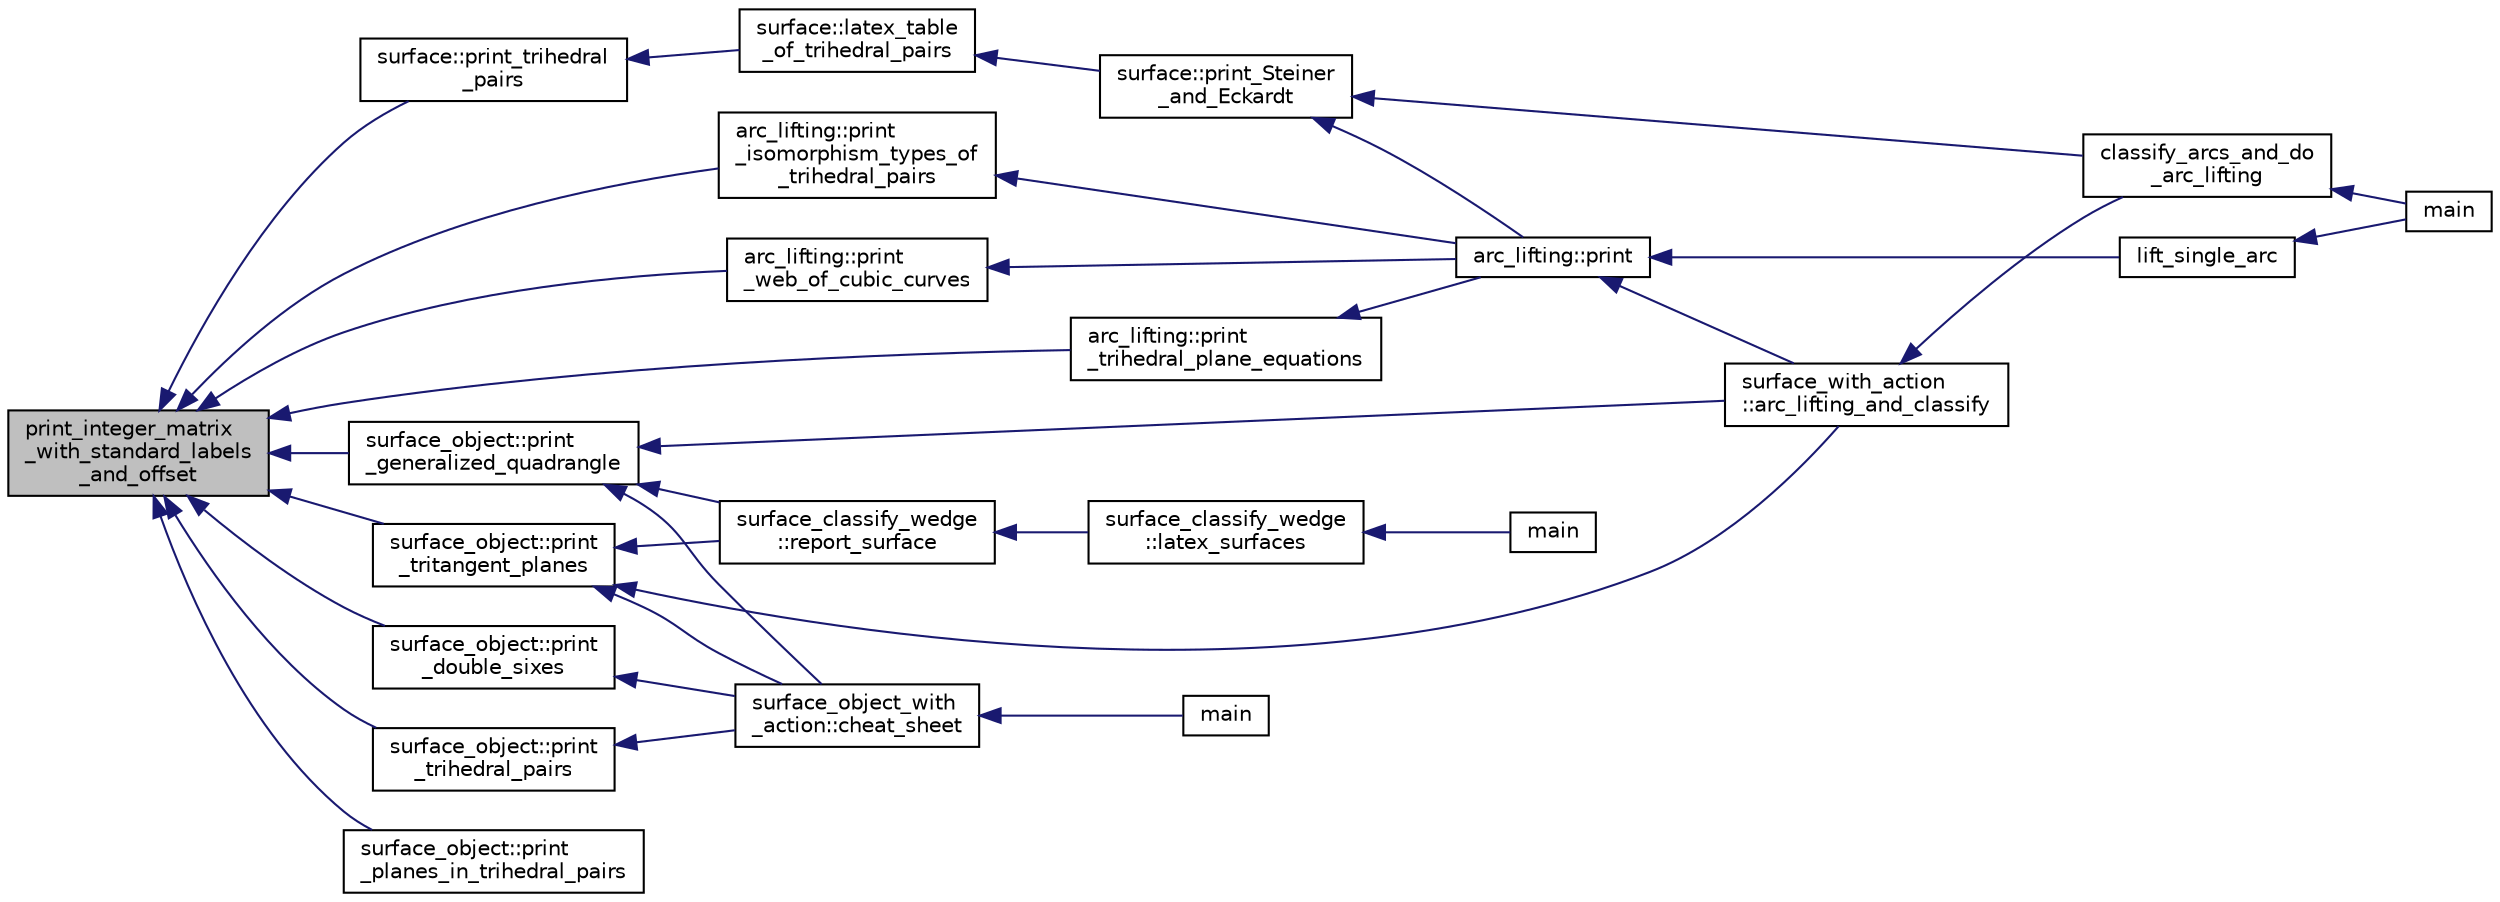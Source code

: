 digraph "print_integer_matrix_with_standard_labels_and_offset"
{
  edge [fontname="Helvetica",fontsize="10",labelfontname="Helvetica",labelfontsize="10"];
  node [fontname="Helvetica",fontsize="10",shape=record];
  rankdir="LR";
  Node6514 [label="print_integer_matrix\l_with_standard_labels\l_and_offset",height=0.2,width=0.4,color="black", fillcolor="grey75", style="filled", fontcolor="black"];
  Node6514 -> Node6515 [dir="back",color="midnightblue",fontsize="10",style="solid",fontname="Helvetica"];
  Node6515 [label="surface::print_trihedral\l_pairs",height=0.2,width=0.4,color="black", fillcolor="white", style="filled",URL="$d5/d88/classsurface.html#a3af89c1a0ce86c3d68b5683493c7d919"];
  Node6515 -> Node6516 [dir="back",color="midnightblue",fontsize="10",style="solid",fontname="Helvetica"];
  Node6516 [label="surface::latex_table\l_of_trihedral_pairs",height=0.2,width=0.4,color="black", fillcolor="white", style="filled",URL="$d5/d88/classsurface.html#a4bf576800eeba169776d5c199a836cd4"];
  Node6516 -> Node6517 [dir="back",color="midnightblue",fontsize="10",style="solid",fontname="Helvetica"];
  Node6517 [label="surface::print_Steiner\l_and_Eckardt",height=0.2,width=0.4,color="black", fillcolor="white", style="filled",URL="$d5/d88/classsurface.html#ab67446d49aa095b11b6aac17091a846f"];
  Node6517 -> Node6518 [dir="back",color="midnightblue",fontsize="10",style="solid",fontname="Helvetica"];
  Node6518 [label="classify_arcs_and_do\l_arc_lifting",height=0.2,width=0.4,color="black", fillcolor="white", style="filled",URL="$d6/dc3/arc__lifting__main_8_c.html#afdd7be16f16b8c71e9a72fe5f6a0b59c"];
  Node6518 -> Node6519 [dir="back",color="midnightblue",fontsize="10",style="solid",fontname="Helvetica"];
  Node6519 [label="main",height=0.2,width=0.4,color="black", fillcolor="white", style="filled",URL="$d6/dc3/arc__lifting__main_8_c.html#a217dbf8b442f20279ea00b898af96f52"];
  Node6517 -> Node6520 [dir="back",color="midnightblue",fontsize="10",style="solid",fontname="Helvetica"];
  Node6520 [label="arc_lifting::print",height=0.2,width=0.4,color="black", fillcolor="white", style="filled",URL="$dc/db7/classarc__lifting.html#ae1609cb80720bc005f0fc3ea65150185"];
  Node6520 -> Node6521 [dir="back",color="midnightblue",fontsize="10",style="solid",fontname="Helvetica"];
  Node6521 [label="lift_single_arc",height=0.2,width=0.4,color="black", fillcolor="white", style="filled",URL="$d6/dc3/arc__lifting__main_8_c.html#a0bdc148f70112959722a40cf9758d54b"];
  Node6521 -> Node6519 [dir="back",color="midnightblue",fontsize="10",style="solid",fontname="Helvetica"];
  Node6520 -> Node6522 [dir="back",color="midnightblue",fontsize="10",style="solid",fontname="Helvetica"];
  Node6522 [label="surface_with_action\l::arc_lifting_and_classify",height=0.2,width=0.4,color="black", fillcolor="white", style="filled",URL="$d8/df9/classsurface__with__action.html#a62a3948f830c59e09ef94937650a07a4"];
  Node6522 -> Node6518 [dir="back",color="midnightblue",fontsize="10",style="solid",fontname="Helvetica"];
  Node6514 -> Node6523 [dir="back",color="midnightblue",fontsize="10",style="solid",fontname="Helvetica"];
  Node6523 [label="surface_object::print\l_planes_in_trihedral_pairs",height=0.2,width=0.4,color="black", fillcolor="white", style="filled",URL="$df/df8/classsurface__object.html#a0ef70b8d17e3add2cd9e8b95d7e56a28"];
  Node6514 -> Node6524 [dir="back",color="midnightblue",fontsize="10",style="solid",fontname="Helvetica"];
  Node6524 [label="surface_object::print\l_tritangent_planes",height=0.2,width=0.4,color="black", fillcolor="white", style="filled",URL="$df/df8/classsurface__object.html#adc569e1b86bec1e9eb1b13e08ae47c0d"];
  Node6524 -> Node6525 [dir="back",color="midnightblue",fontsize="10",style="solid",fontname="Helvetica"];
  Node6525 [label="surface_classify_wedge\l::report_surface",height=0.2,width=0.4,color="black", fillcolor="white", style="filled",URL="$d7/d5c/classsurface__classify__wedge.html#ad577d435c4726d0a35c10b2f8d4ed00c"];
  Node6525 -> Node6526 [dir="back",color="midnightblue",fontsize="10",style="solid",fontname="Helvetica"];
  Node6526 [label="surface_classify_wedge\l::latex_surfaces",height=0.2,width=0.4,color="black", fillcolor="white", style="filled",URL="$d7/d5c/classsurface__classify__wedge.html#a5698763ece48d6f0a605527ca62429c5"];
  Node6526 -> Node6527 [dir="back",color="midnightblue",fontsize="10",style="solid",fontname="Helvetica"];
  Node6527 [label="main",height=0.2,width=0.4,color="black", fillcolor="white", style="filled",URL="$df/df8/surface__classify_8_c.html#a217dbf8b442f20279ea00b898af96f52"];
  Node6524 -> Node6528 [dir="back",color="midnightblue",fontsize="10",style="solid",fontname="Helvetica"];
  Node6528 [label="surface_object_with\l_action::cheat_sheet",height=0.2,width=0.4,color="black", fillcolor="white", style="filled",URL="$db/d28/classsurface__object__with__action.html#a13371a6bb26f27759adcc0f7292b12d2"];
  Node6528 -> Node6529 [dir="back",color="midnightblue",fontsize="10",style="solid",fontname="Helvetica"];
  Node6529 [label="main",height=0.2,width=0.4,color="black", fillcolor="white", style="filled",URL="$d2/dfa/create__surface__main_8_c.html#a217dbf8b442f20279ea00b898af96f52"];
  Node6524 -> Node6522 [dir="back",color="midnightblue",fontsize="10",style="solid",fontname="Helvetica"];
  Node6514 -> Node6530 [dir="back",color="midnightblue",fontsize="10",style="solid",fontname="Helvetica"];
  Node6530 [label="surface_object::print\l_generalized_quadrangle",height=0.2,width=0.4,color="black", fillcolor="white", style="filled",URL="$df/df8/classsurface__object.html#ac2ed7e410aa63f30610284e9584c1a13"];
  Node6530 -> Node6525 [dir="back",color="midnightblue",fontsize="10",style="solid",fontname="Helvetica"];
  Node6530 -> Node6528 [dir="back",color="midnightblue",fontsize="10",style="solid",fontname="Helvetica"];
  Node6530 -> Node6522 [dir="back",color="midnightblue",fontsize="10",style="solid",fontname="Helvetica"];
  Node6514 -> Node6531 [dir="back",color="midnightblue",fontsize="10",style="solid",fontname="Helvetica"];
  Node6531 [label="surface_object::print\l_double_sixes",height=0.2,width=0.4,color="black", fillcolor="white", style="filled",URL="$df/df8/classsurface__object.html#a96fc0de92fc676cd9ac857eb8dceba10"];
  Node6531 -> Node6528 [dir="back",color="midnightblue",fontsize="10",style="solid",fontname="Helvetica"];
  Node6514 -> Node6532 [dir="back",color="midnightblue",fontsize="10",style="solid",fontname="Helvetica"];
  Node6532 [label="surface_object::print\l_trihedral_pairs",height=0.2,width=0.4,color="black", fillcolor="white", style="filled",URL="$df/df8/classsurface__object.html#a5288bd5c7da32fc2a827c27f8e727486"];
  Node6532 -> Node6528 [dir="back",color="midnightblue",fontsize="10",style="solid",fontname="Helvetica"];
  Node6514 -> Node6533 [dir="back",color="midnightblue",fontsize="10",style="solid",fontname="Helvetica"];
  Node6533 [label="arc_lifting::print\l_web_of_cubic_curves",height=0.2,width=0.4,color="black", fillcolor="white", style="filled",URL="$dc/db7/classarc__lifting.html#a7d973639906dbd9c40ffc8cc23e897dc"];
  Node6533 -> Node6520 [dir="back",color="midnightblue",fontsize="10",style="solid",fontname="Helvetica"];
  Node6514 -> Node6534 [dir="back",color="midnightblue",fontsize="10",style="solid",fontname="Helvetica"];
  Node6534 [label="arc_lifting::print\l_trihedral_plane_equations",height=0.2,width=0.4,color="black", fillcolor="white", style="filled",URL="$dc/db7/classarc__lifting.html#a0891242257251ca92491d6b9192645c6"];
  Node6534 -> Node6520 [dir="back",color="midnightblue",fontsize="10",style="solid",fontname="Helvetica"];
  Node6514 -> Node6535 [dir="back",color="midnightblue",fontsize="10",style="solid",fontname="Helvetica"];
  Node6535 [label="arc_lifting::print\l_isomorphism_types_of\l_trihedral_pairs",height=0.2,width=0.4,color="black", fillcolor="white", style="filled",URL="$dc/db7/classarc__lifting.html#ac2ea90f2acf97c870a7f46f7b125b8b7"];
  Node6535 -> Node6520 [dir="back",color="midnightblue",fontsize="10",style="solid",fontname="Helvetica"];
}
